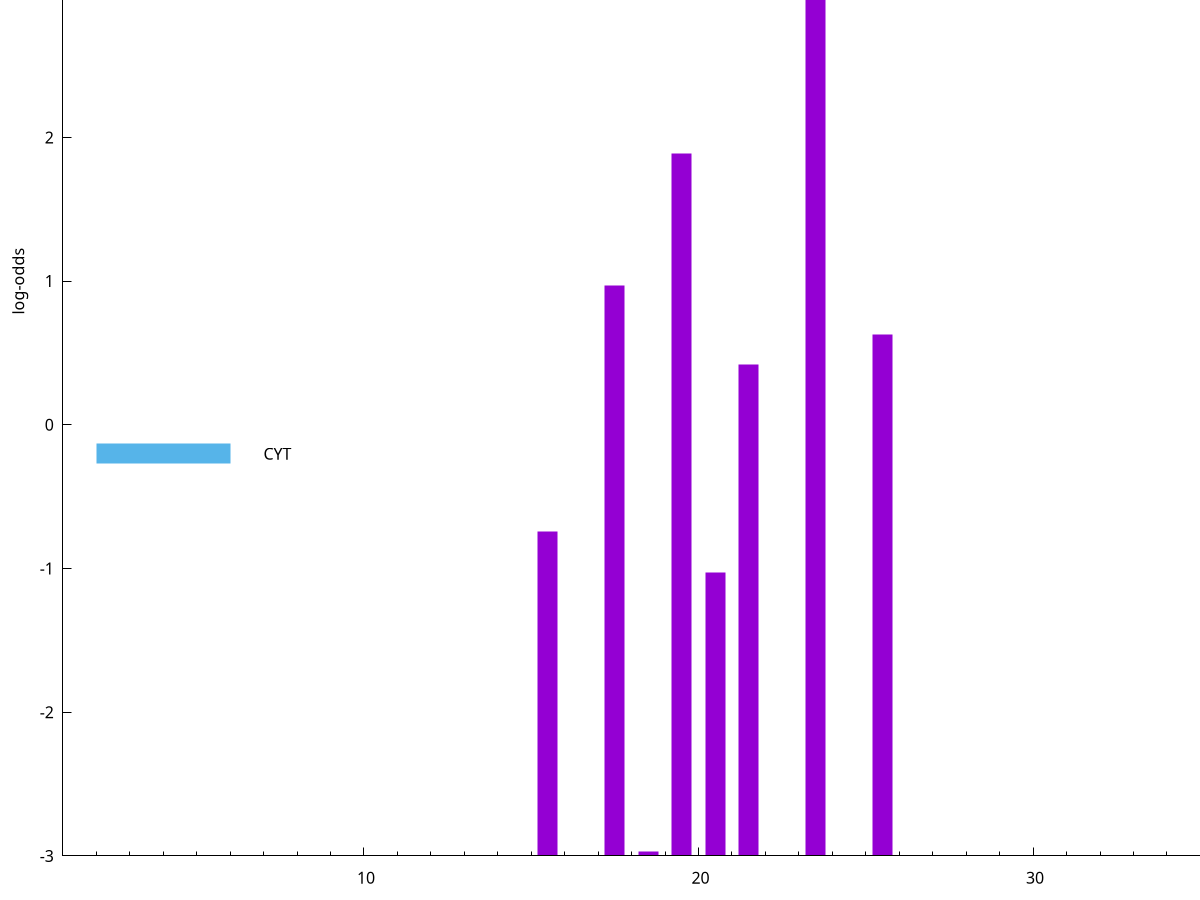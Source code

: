 set title "LipoP predictions for SRR3996252.gff"
set size 2., 1.4
set xrange [1:70] 
set mxtics 10
set yrange [-3:5]
set y2range [0:8]
set ylabel "log-odds"
set term postscript eps color solid "Helvetica" 30
set output "SRR3996252.gff65.eps"
set arrow from 2,4.65749 to 6,4.65749 nohead lt 1 lw 20
set label "SpI" at 7,4.65749
set arrow from 2,-0.200913 to 6,-0.200913 nohead lt 3 lw 20
set label "CYT" at 7,-0.200913
set arrow from 2,4.65749 to 6,4.65749 nohead lt 1 lw 20
set label "SpI" at 7,4.65749
# NOTE: The scores below are the log-odds scores with the threshold
# NOTE: subtracted (a hack to make gnuplot make the histogram all
# NOTE: look nice).
plot "-" axes x1y2 title "" with impulses lt 1 lw 20
23.500000 6.936940
19.500000 4.887960
17.500000 3.966436
25.500000 3.630986
21.500000 3.421422
15.500000 2.256439
20.500000 1.971450
18.500000 0.033100
e
exit
